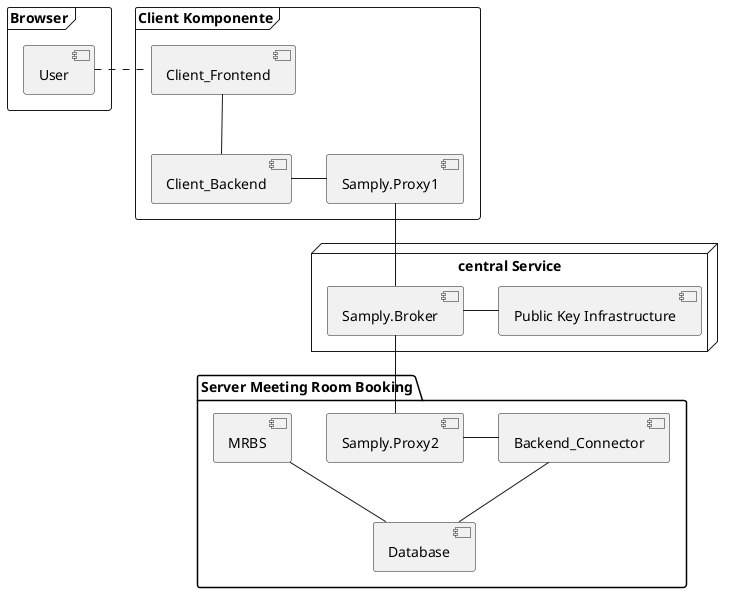 @startuml

frame "Browser" {
    [User]
}

frame "Client Komponente"{
    [Client_Frontend]
    [Client_Backend]
    [Samply.Proxy1]
}

node "central Service" {
    [Samply.Broker]
    [Public Key Infrastructure]
}


package "Server Meeting Room Booking" {
    [Samply.Proxy2]
    [Backend_Connector]
    [MRBS]
    [Database]
}

'' Verbindungen
[User] . [Client_Frontend]
[Client_Frontend] -- [Client_Backend]
[Client_Backend] - [Samply.Proxy1]
[Samply.Proxy1] -- [Samply.Broker]
[Samply.Broker] -- [Samply.Proxy2]
[Samply.Broker] - [Public Key Infrastructure]
[Samply.Proxy2] - [Backend_Connector]
[Backend_Connector] -- [Database]
[MRBS] -- [Database]
@enduml